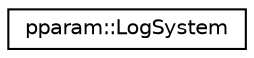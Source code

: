 digraph "Graphical Class Hierarchy"
{
 // LATEX_PDF_SIZE
  edge [fontname="Helvetica",fontsize="10",labelfontname="Helvetica",labelfontsize="10"];
  node [fontname="Helvetica",fontsize="10",shape=record];
  rankdir="LR";
  Node0 [label="pparam::LogSystem",height=0.2,width=0.4,color="black", fillcolor="white", style="filled",URL="$classpparam_1_1LogSystem.html",tooltip=" "];
}
